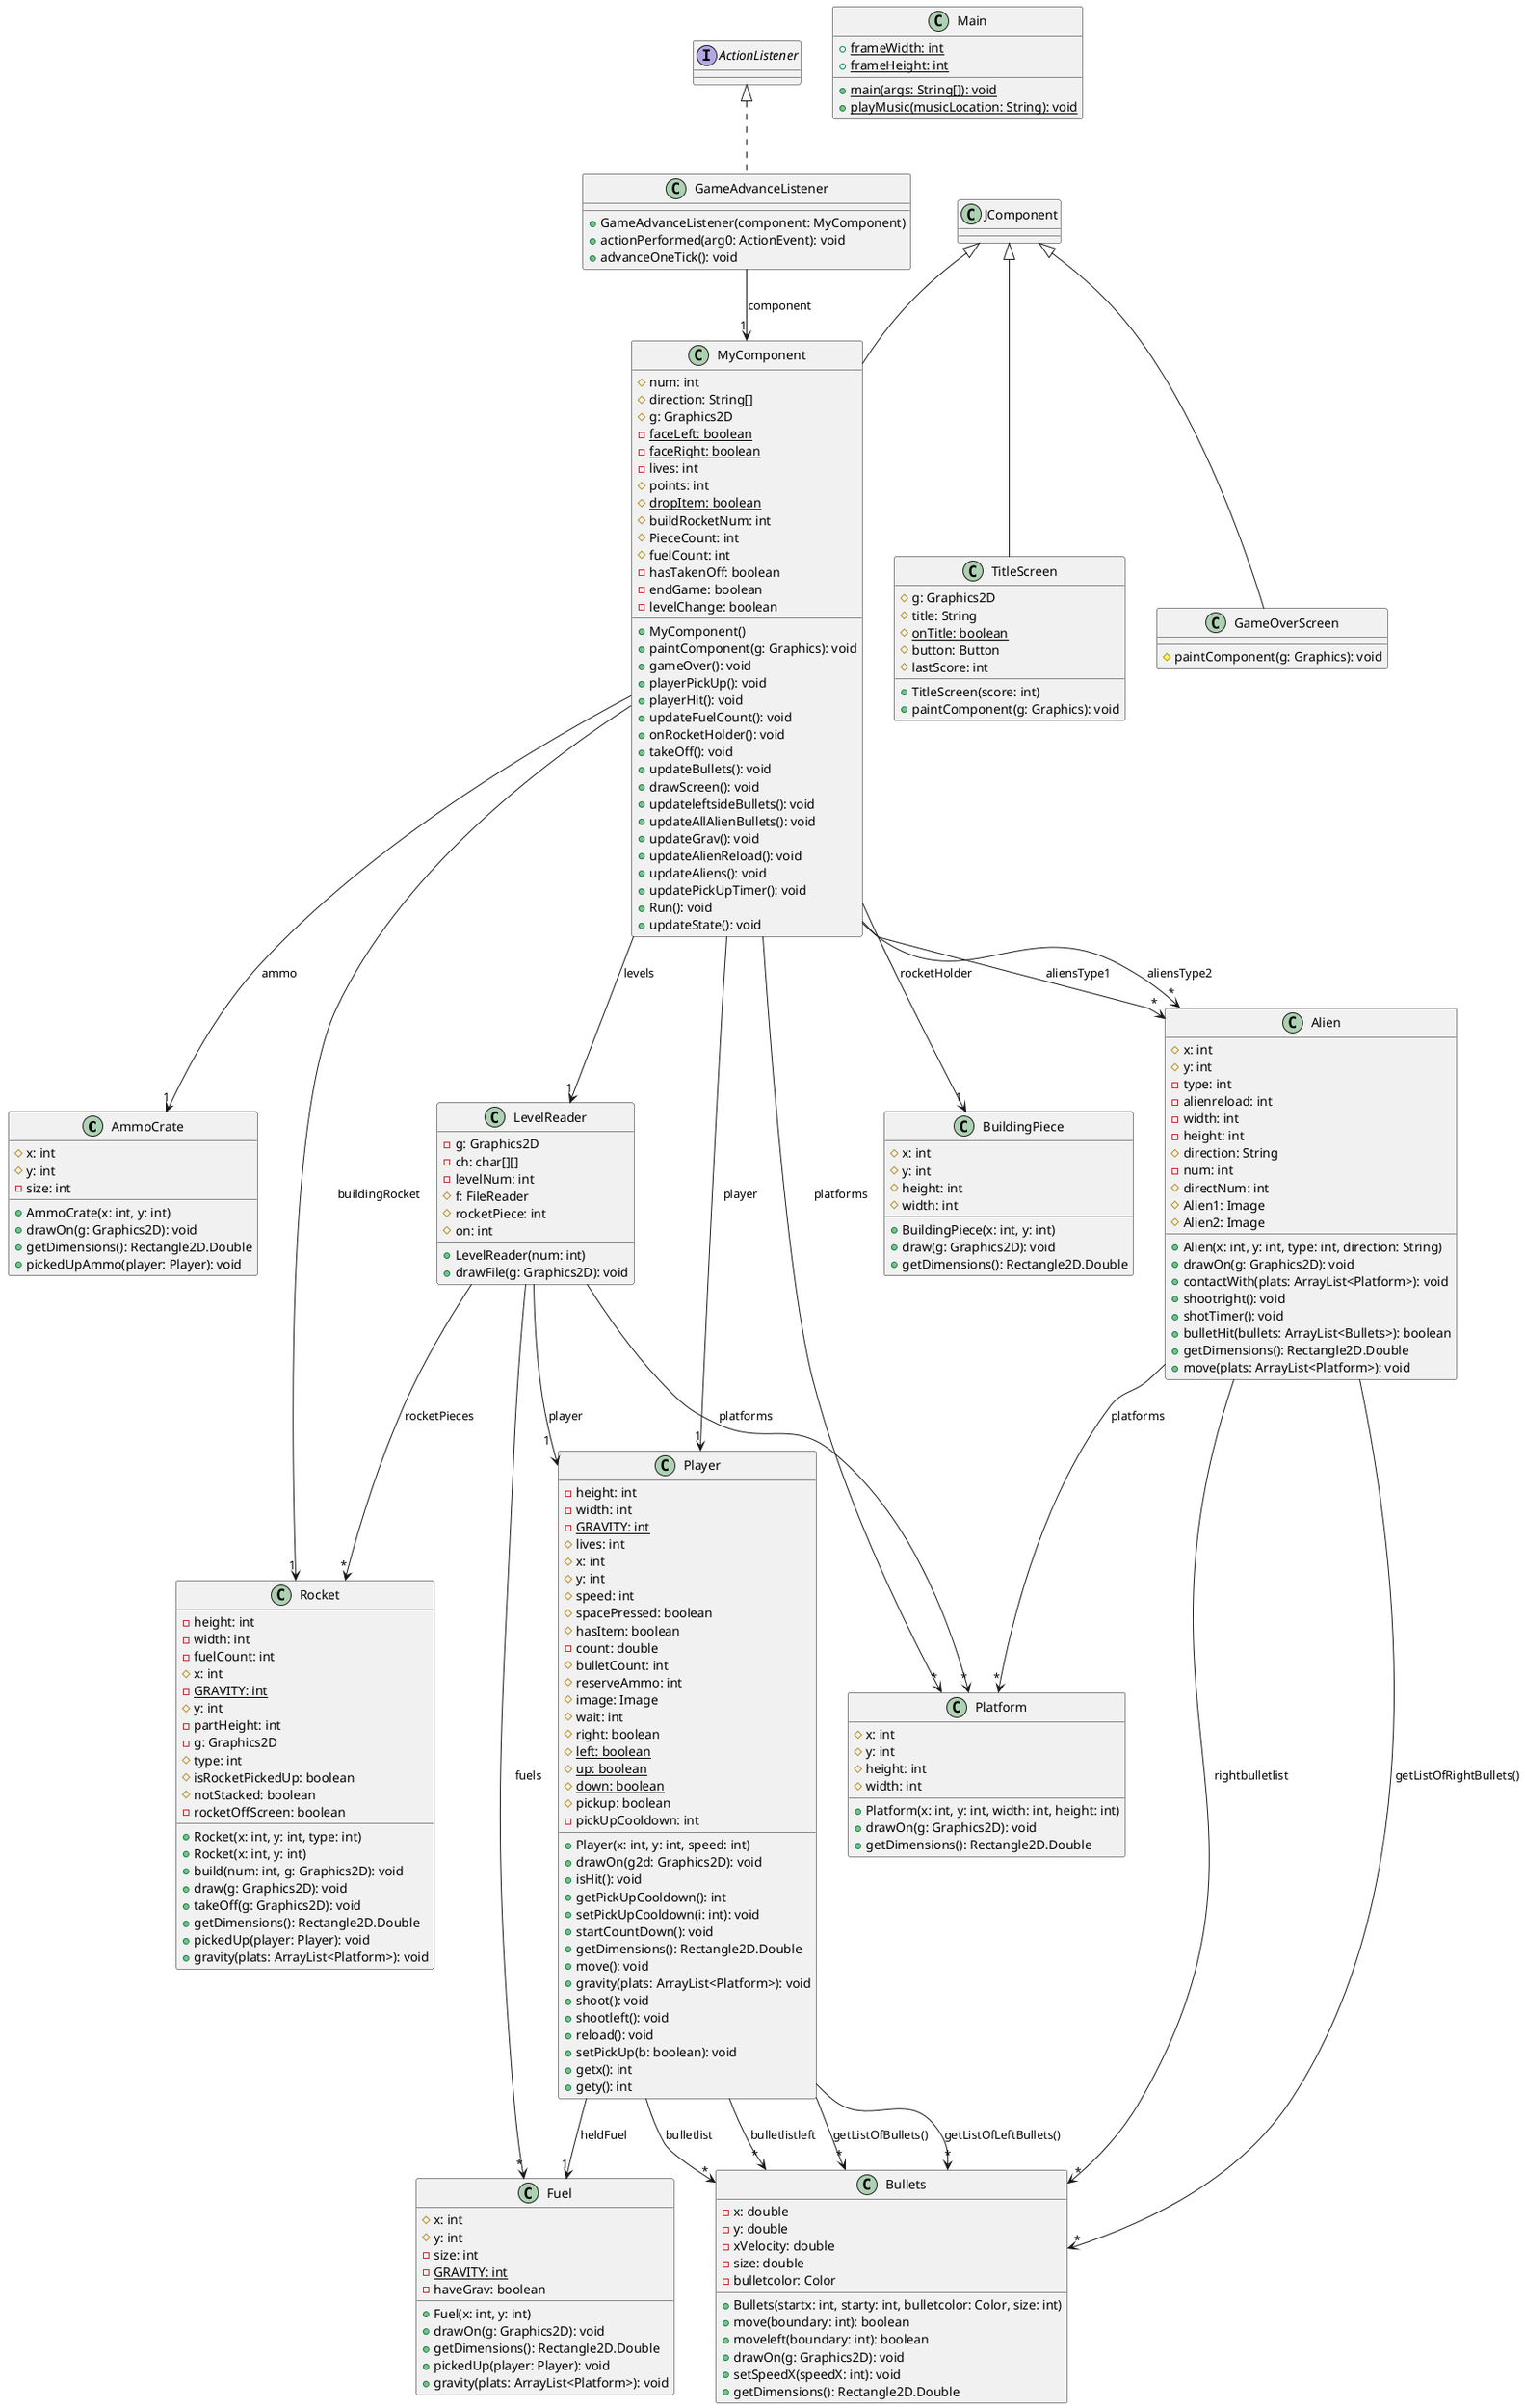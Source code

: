 @startuml
class AmmoCrate [[java:main.AmmoCrate]] {
	#x: int
	#y: int
	-size: int
	+AmmoCrate(x: int, y: int)
	+drawOn(g: Graphics2D): void
	+getDimensions(): Rectangle2D.Double
	+pickedUpAmmo(player: Player): void
}
class Platform [[java:main.Platform]] {
	#x: int
	#y: int
	#height: int
	#width: int
	+Platform(x: int, y: int, width: int, height: int)
	+drawOn(g: Graphics2D): void
	+getDimensions(): Rectangle2D.Double
}
class TitleScreen [[java:main.TitleScreen]] {
	#g: Graphics2D
	#title: String
	#{static} onTitle: boolean
	#button: Button
	#lastScore: int
	+TitleScreen(score: int)
	+paintComponent(g: Graphics): void
}
class JComponent {
}
JComponent <|-- TitleScreen
class GameAdvanceListener [[java:main.GameAdvanceListener]] {
	+GameAdvanceListener(component: MyComponent)
	+actionPerformed(arg0: ActionEvent): void
	+advanceOneTick(): void
}
class MyComponent {
}
GameAdvanceListener --> "1" MyComponent : component
interface ActionListener {
}
ActionListener <|.. GameAdvanceListener
class MyComponent [[java:main.MyComponent]] {
	#num: int
	#direction: String[]
	#g: Graphics2D
	-{static} faceLeft: boolean
	-{static} faceRight: boolean
	-lives: int
	#points: int
	#{static} dropItem: boolean
	#buildRocketNum: int
	#PieceCount: int
	#fuelCount: int
	-hasTakenOff: boolean
	-endGame: boolean
	-levelChange: boolean
	+MyComponent()
	+paintComponent(g: Graphics): void
	+gameOver(): void
	+playerPickUp(): void
	+playerHit(): void
	+updateFuelCount(): void
	+onRocketHolder(): void
	+takeOff(): void
	+updateBullets(): void
	+drawScreen(): void
	+updateleftsideBullets(): void
	+updateAllAlienBullets(): void
	+updateGrav(): void
	+updateAlienReload(): void
	+updateAliens(): void
	+updatePickUpTimer(): void
	+Run(): void
	+updateState(): void
}
class Player {
}
MyComponent --> "1" Player : player
class LevelReader {
}
MyComponent --> "1" LevelReader : levels
class Platform {
}
MyComponent --> "*" Platform : platforms
class Alien {
}
MyComponent --> "*" Alien : aliensType1
class Alien {
}
MyComponent --> "*" Alien : aliensType2
class BuildingPiece {
}
MyComponent --> "1" BuildingPiece : rocketHolder
class Rocket {
}
MyComponent --> "1" Rocket : buildingRocket
class AmmoCrate {
}
MyComponent --> "1" AmmoCrate : ammo
class JComponent {
}
JComponent <|-- MyComponent
class LevelReader [[java:main.LevelReader]] {
	-g: Graphics2D
	-ch: char[][]
	-levelNum: int
	#f: FileReader
	#rocketPiece: int
	#on: int
	+LevelReader(num: int)
	+drawFile(g: Graphics2D): void
}
class Player {
}
LevelReader --> "1" Player : player
class Platform {
}
LevelReader --> "*" Platform : platforms
class Fuel {
}
LevelReader --> "*" Fuel : fuels
class Rocket {
}
LevelReader --> "*" Rocket : rocketPieces
class Fuel [[java:main.Fuel]] {
	#x: int
	#y: int
	-size: int
	-{static} GRAVITY: int
	-haveGrav: boolean
	+Fuel(x: int, y: int)
	+drawOn(g: Graphics2D): void
	+getDimensions(): Rectangle2D.Double
	+pickedUp(player: Player): void
	+gravity(plats: ArrayList<Platform>): void
}
class Main [[java:main.Main]] {
	+{static} frameWidth: int
	+{static} frameHeight: int
	+{static} main(args: String[]): void
	+{static} playMusic(musicLocation: String): void
}
class Rocket [[java:main.Rocket]] {
	-height: int
	-width: int
	-fuelCount: int
	#x: int
	-{static} GRAVITY: int
	#y: int
	-partHeight: int
	-g: Graphics2D
	#type: int
	#isRocketPickedUp: boolean
	#notStacked: boolean
	-rocketOffScreen: boolean
	+Rocket(x: int, y: int, type: int)
	+Rocket(x: int, y: int)
	+build(num: int, g: Graphics2D): void
	+draw(g: Graphics2D): void
	+takeOff(g: Graphics2D): void
	+getDimensions(): Rectangle2D.Double
	+pickedUp(player: Player): void
	+gravity(plats: ArrayList<Platform>): void
}
class Bullets [[java:main.Bullets]] {
	-x: double
	-y: double
	-xVelocity: double
	-size: double
	-bulletcolor: Color
	+Bullets(startx: int, starty: int, bulletcolor: Color, size: int)
	+move(boundary: int): boolean
	+moveleft(boundary: int): boolean
	+drawOn(g: Graphics2D): void
	+setSpeedX(speedX: int): void
	+getDimensions(): Rectangle2D.Double
}
class Alien [[java:main.Alien]] {
	#x: int
	#y: int
	-type: int
	-alienreload: int
	-width: int
	-height: int
	#direction: String
	-num: int
	#directNum: int
	#Alien1: Image
	#Alien2: Image
	+Alien(x: int, y: int, type: int, direction: String)
	+drawOn(g: Graphics2D): void
	+contactWith(plats: ArrayList<Platform>): void
	+shootright(): void
	+shotTimer(): void
	+bulletHit(bullets: ArrayList<Bullets>): boolean
	+getDimensions(): Rectangle2D.Double
	+move(plats: ArrayList<Platform>): void
}
class Platform {
}
Alien --> "*" Platform : platforms
class Bullets {
}
Alien --> "*" Bullets : rightbulletlist
class Bullets {
}
Alien --> "*" Bullets : getListOfRightBullets()
class GameOverScreen [[java:main.GameOverScreen]] {
	#paintComponent(g: Graphics): void
}
class JComponent {
}
JComponent <|-- GameOverScreen
class Player [[java:main.Player]] {
	-height: int
	-width: int
	-{static} GRAVITY: int
	#lives: int
	#x: int
	#y: int
	#speed: int
	#spacePressed: boolean
	#hasItem: boolean
	-count: double
	#bulletCount: int
	#reserveAmmo: int
	#image: Image
	#wait: int
	#{static} right: boolean
	#{static} left: boolean
	#{static} up: boolean
	#{static} down: boolean
	#pickup: boolean
	-pickUpCooldown: int
	+Player(x: int, y: int, speed: int)
	+drawOn(g2d: Graphics2D): void
	+isHit(): void
	+getPickUpCooldown(): int
	+setPickUpCooldown(i: int): void
	+startCountDown(): void
	+getDimensions(): Rectangle2D.Double
	+move(): void
	+gravity(plats: ArrayList<Platform>): void
	+shoot(): void
	+shootleft(): void
	+reload(): void
	+setPickUp(b: boolean): void
	+getx(): int
	+gety(): int
}
class Fuel {
}
Player --> "1" Fuel : heldFuel
class Bullets {
}
Player --> "*" Bullets : bulletlist
class Bullets {
}
Player --> "*" Bullets : bulletlistleft
class Bullets {
}
Player --> "*" Bullets : getListOfBullets()
class Bullets {
}
Player --> "*" Bullets : getListOfLeftBullets()
class BuildingPiece [[java:main.BuildingPiece]] {
	#x: int
	#y: int
	#height: int
	#width: int
	+BuildingPiece(x: int, y: int)
	+draw(g: Graphics2D): void
	+getDimensions(): Rectangle2D.Double
}
@enduml